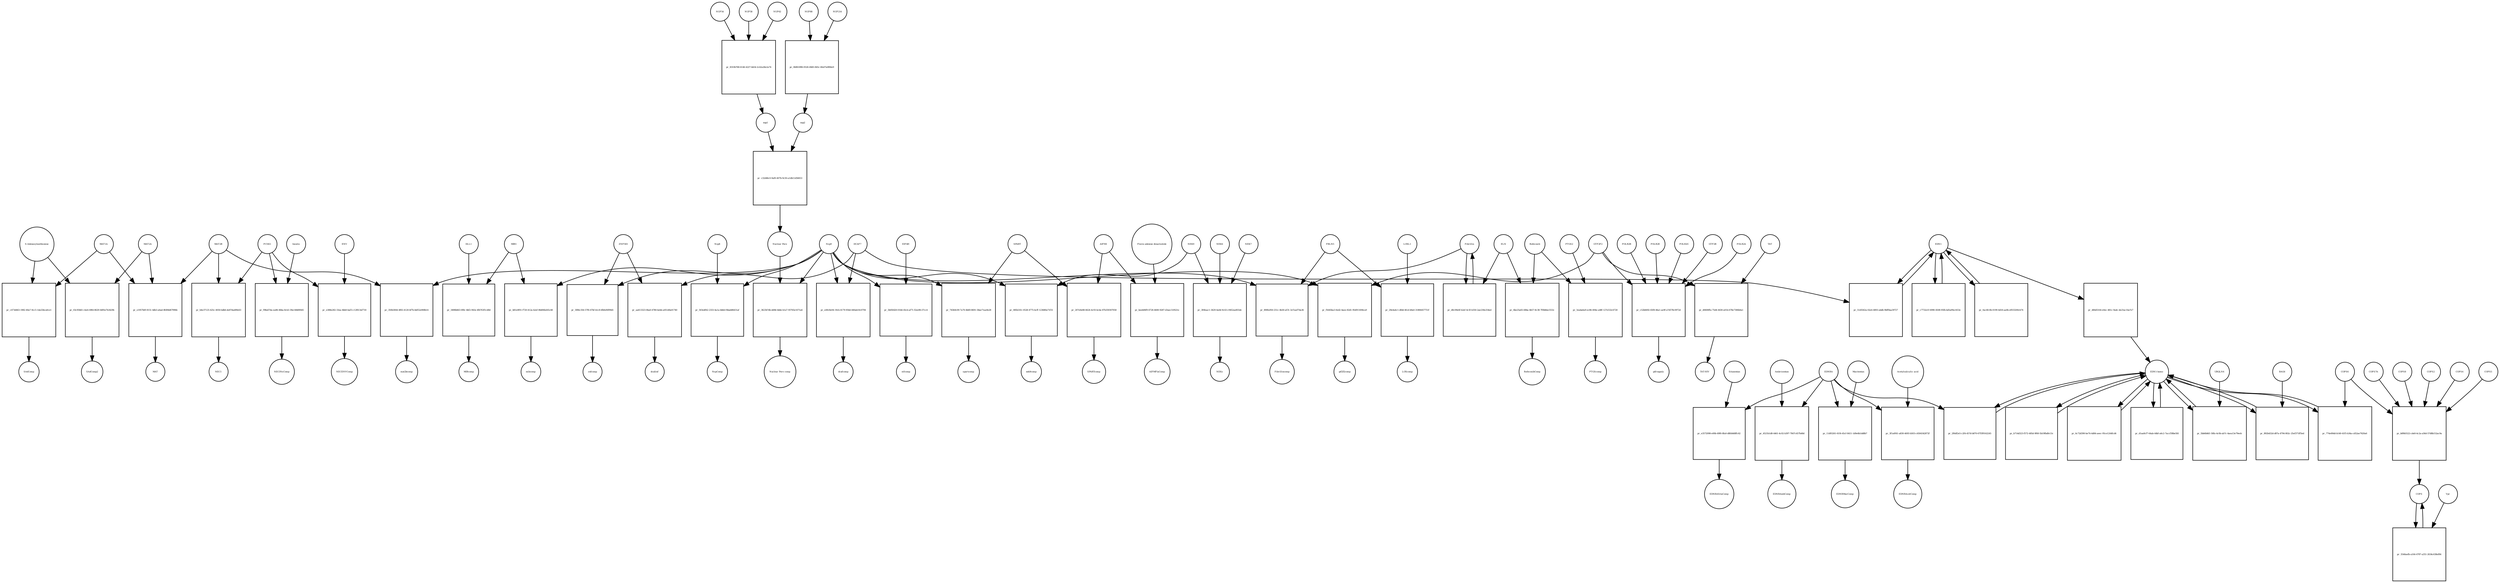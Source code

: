 strict digraph  {
EDN1 [annotation=urn_miriam_uniprot_P05305, bipartite=0, cls=macromolecule, fontsize=4, label=EDN1, shape=circle];
"pr_51d5562a-02e4-4893-abdb-9bff8aa39727" [annotation="", bipartite=1, cls=process, fontsize=4, label="pr_51d5562a-02e4-4893-abdb-9bff8aa39727", shape=square];
DCAF7 [annotation="urn_miriam_uniprot_P61962|urn_miriam_pubmed_16887337|urn_miriam_pubmed_16949367", bipartite=0, cls=macromolecule, fontsize=4, label=DCAF7, shape=circle];
"pr_c7732e1f-6990-4508-95fb-bd5a99a1453e" [annotation="", bipartite=1, cls=process, fontsize=4, label="pr_c7732e1f-6990-4508-95fb-bd5a99a1453e", shape=square];
NUP54 [annotation=urn_miriam_uniprot_Q7Z3B4, bipartite=0, cls=macromolecule, fontsize=4, label=NUP54, shape=circle];
"pr_8310b768-6146-4227-bb54-2c42a26e2a74" [annotation="", bipartite=1, cls=process, fontsize=4, label="pr_8310b768-6146-4227-bb54-2c42a26e2a74", shape=square];
nup1 [annotation=urn_miriam_pubmed_12196509, bipartite=0, cls=complex, fontsize=4, label=nup1, shape=circle];
NUP58 [annotation=urn_miriam_uniprot_Q9BVL2, bipartite=0, cls=macromolecule, fontsize=4, label=NUP58, shape=circle];
NUP62 [annotation=urn_miriam_uniprot_P37198, bipartite=0, cls=macromolecule, fontsize=4, label=NUP62, shape=circle];
GTF2F2 [annotation="urn_miriam_uniprot_P13984|urn_miriam_pubmed_10428810", bipartite=0, cls=macromolecule, fontsize=4, label=GTF2F2, shape=circle];
"pr_c52b6692-65f8-46a1-ae9f-a7d578c0972d" [annotation="", bipartite=1, cls=process, fontsize=4, label="pr_c52b6692-65f8-46a1-ae9f-a7d578c0972d", shape=square];
gtfrnapoly [annotation=urn_miriam_pubmed_26344197, bipartite=0, cls=complex, fontsize=4, label=gtfrnapoly, shape=circle];
GTF2B [annotation=urn_miriam_uniprot_Q00403, bipartite=0, cls=macromolecule, fontsize=4, label=GTF2B, shape=circle];
POLR2A [annotation=urn_miriam_uniprot_P30876, bipartite=0, cls=macromolecule, fontsize=4, label=POLR2A, shape=circle];
POLR2B [annotation=urn_miriam_uniprot_P30876, bipartite=0, cls=macromolecule, fontsize=4, label=POLR2B, shape=circle];
POLR2E [annotation=urn_miriam_uniprot_P19388, bipartite=0, cls=macromolecule, fontsize=4, label=POLR2E, shape=circle];
POLR2G [annotation=urn_miriam_uniprot_P62487, bipartite=0, cls=macromolecule, fontsize=4, label=POLR2G, shape=circle];
NEK9 [annotation=urn_miriam_uniprot_Q8TD19, bipartite=0, cls=macromolecule, fontsize=4, label=NEK9, shape=circle];
"pr_3f4faac1-3429-4a0d-9c43-c9452ae855dc" [annotation="", bipartite=1, cls=process, fontsize=4, label="pr_3f4faac1-3429-4a0d-9c43-c9452ae855dc", shape=square];
NEKs [annotation=urn_miriam_pubmed_28514442, bipartite=0, cls=complex, fontsize=4, label=NEKs, shape=circle];
NEK7 [annotation=urn_miriam_uniprot_Q8TDX7, bipartite=0, cls=macromolecule, fontsize=4, label=NEK7, shape=circle];
NEK6 [annotation=urn_miriam_uniprot_Q9HC98, bipartite=0, cls=macromolecule, fontsize=4, label=NEK6, shape=circle];
"pr_0ac4fc0b-0199-4d18-aa0b-ef033200cb74" [annotation="", bipartite=1, cls=process, fontsize=4, label="pr_0ac4fc0b-0199-4d18-aa0b-ef033200cb74", shape=square];
"EDN1-homo" [annotation=urn_miriam_pubmed_16713569, bipartite=0, cls=complex, fontsize=4, label="EDN1-homo", shape=circle];
"pr_b714d323-f572-485d-9f60-5b19fbdfe13c" [annotation="", bipartite=1, cls=process, fontsize=4, label="pr_b714d323-f572-485d-9f60-5b19fbdfe13c", shape=square];
"pr_6c72d390-be74-4d84-aeec-95ce1244fcd4" [annotation="", bipartite=1, cls=process, fontsize=4, label="pr_6c72d390-be74-4d84-aeec-95ce1244fcd4", shape=square];
COPS2 [annotation=urn_miriam_uniprot_P61201, bipartite=0, cls=macromolecule, fontsize=4, label=COPS2, shape=circle];
"pr_b89b5522-cde8-4c2a-a56d-57d8b152ac9a" [annotation="", bipartite=1, cls=process, fontsize=4, label="pr_b89b5522-cde8-4c2a-a56d-57d8b152ac9a", shape=square];
COPS [annotation=urn_miriam_pubmed_16045761, bipartite=0, cls=complex, fontsize=4, label=COPS, shape=circle];
COPS4 [annotation=urn_miriam_uniprot_Q9UBW8, bipartite=0, cls=macromolecule, fontsize=4, label=COPS4, shape=circle];
COPS5 [annotation=urn_miriam_uniprot_Q92905, bipartite=0, cls=macromolecule, fontsize=4, label=COPS5, shape=circle];
COPS6 [annotation=urn_miriam_uniprot_Q7L5N1, bipartite=0, cls=macromolecule, fontsize=4, label=COPS6, shape=circle];
COPS7A [annotation=urn_miriam_uniprot_Q9UBW8, bipartite=0, cls=macromolecule, fontsize=4, label=COPS7A, shape=circle];
COPS8 [annotation=urn_miriam_uniprot_Q99627, bipartite=0, cls=macromolecule, fontsize=4, label=COPS8, shape=circle];
MAT1A [annotation=urn_miriam_uniprot_Q00266, bipartite=0, cls=macromolecule, fontsize=4, label=MAT1A, shape=circle];
"pr_e1957b0f-8151-4db3-a6ad-8fd94d67996b" [annotation="", bipartite=1, cls=process, fontsize=4, label="pr_e1957b0f-8151-4db3-a6ad-8fd94d67996b", shape=square];
MAT [annotation=urn_miriam_pubmed_12671891, bipartite=0, cls=complex, fontsize=4, label=MAT, shape=circle];
MAT2A [annotation=urn_miriam_uniprot_P31153, bipartite=0, cls=macromolecule, fontsize=4, label=MAT2A, shape=circle];
MAT2B [annotation="urn_miriam_uniprot_Q9NZL9|urn_miriam_pubmed_10644686|urn_miriam_pubmed_23189196|urn_miriam_pubmed_25075345|urn_miriam_pubmed_23425511", bipartite=0, cls=macromolecule, fontsize=4, label=MAT2B, shape=circle];
FBLN5 [annotation=urn_miriam_uniprot_Q9UBX5, bipartite=0, cls=macromolecule, fontsize=4, label=FBLN5, shape=circle];
"pr_29e4a4c1-dfdd-4fcd-b9a0-31806457751f" [annotation="", bipartite=1, cls=process, fontsize=4, label="pr_29e4a4c1-dfdd-4fcd-b9a0-31806457751f", shape=square];
LOXcomp [annotation=urn_miriam_pubmed_14745449, bipartite=0, cls=complex, fontsize=4, label=LOXcomp, shape=circle];
LOXL1 [annotation=urn_miriam_uniprot_Q08397, bipartite=0, cls=macromolecule, fontsize=4, label=LOXL1, shape=circle];
Nsp9 [annotation="urn_miriam_uniprot_P0DTD1|urn_miriam_ncbiprotein_YP_009725305", bipartite=0, cls=macromolecule, fontsize=4, label=Nsp9, shape=circle];
"pr_350b3044-4f65-4120-bf7b-bbf52e908b14" [annotation="", bipartite=1, cls=process, fontsize=4, label="pr_350b3044-4f65-4120-bf7b-bbf52e908b14", shape=square];
mat2bcomp [annotation=urn_miriam_pubmed_32353859, bipartite=0, cls=complex, fontsize=4, label=mat2bcomp, shape=circle];
MIB1 [annotation="urn_miriam_uniprot_Q86YT6|urn_miriam_pubmed_24185901", bipartite=0, cls=macromolecule, fontsize=4, label=MIB1, shape=circle];
"pr_3498b663-0f8c-4bf2-943e-4fb763f1cd0d" [annotation="", bipartite=1, cls=process, fontsize=4, label="pr_3498b663-0f8c-4bf2-943e-4fb763f1cd0d", shape=square];
MIBcomp [annotation=urn_miriam_pubmed_21985982, bipartite=0, cls=complex, fontsize=4, label=MIBcomp, shape=circle];
DLL1 [annotation=urn_miriam_uniprot_O00548, bipartite=0, cls=macromolecule, fontsize=4, label=DLL1, shape=circle];
"pr_b4e37125-425c-4050-bdb6-de87dad09e63" [annotation="", bipartite=1, cls=process, fontsize=4, label="pr_b4e37125-425c-4050-bdb6-de87dad09e63", shape=square];
NEC1 [annotation=urn_miriam_pubmed_25544563, bipartite=0, cls=complex, fontsize=4, label=NEC1, shape=circle];
PCSK1 [annotation=urn_miriam_uniprot_F5H982, bipartite=0, cls=macromolecule, fontsize=4, label=PCSK1, shape=circle];
SPART [annotation=urn_miriam_uniprot_Q8N0X7, bipartite=0, cls=macromolecule, fontsize=4, label=SPART, shape=circle];
"pr_207e0e88-6624-4c93-bcbe-87b359307058" [annotation="", bipartite=1, cls=process, fontsize=4, label="pr_207e0e88-6624-4c93-bcbe-87b359307058", shape=square];
SPARTcomp [annotation=urn_miriam_pubmed_19765186, bipartite=0, cls=complex, fontsize=4, label=SPARTcomp, shape=circle];
AIFM1 [annotation=urn_miriam_uniprot_O95831, bipartite=0, cls=macromolecule, fontsize=4, label=AIFM1, shape=circle];
Nsp8 [annotation="urn_miriam_uniprot_P0DTD1|urn_miriam_ncbiprotein_YP_009725304|urn_miriam_taxonomy_2697049", bipartite=0, cls=macromolecule, fontsize=4, label=Nsp8, shape=circle];
"pr_503edf42-2333-4a1a-bb6d-f4bab86431af" [annotation="", bipartite=1, cls=process, fontsize=4, label="pr_503edf42-2333-4a1a-bb6d-f4bab86431af", shape=square];
NspComp [annotation=urn_miriam_pubmed_32296183, bipartite=0, cls=complex, fontsize=4, label=NspComp, shape=circle];
"pr_2f6df2e5-c2f4-457d-b870-67f3f9162245" [annotation="", bipartite=1, cls=process, fontsize=4, label="pr_2f6df2e5-c2f4-457d-b870-67f3f9162245", shape=square];
EDNRA [annotation=urn_miriam_uniprot_P25101, bipartite=0, cls=macromolecule, fontsize=4, label=EDNRA, shape=circle];
"pr_5bb6b8d1-58fa-4c0b-ab7c-4aea13e79eeb" [annotation="", bipartite=1, cls=process, fontsize=4, label="pr_5bb6b8d1-58fa-4c0b-ab7c-4aea13e79eeb", shape=square];
UBQLN4 [annotation=urn_miriam_uniprot_Q9NRR5, bipartite=0, cls=macromolecule, fontsize=4, label=UBQLN4, shape=circle];
"pr_774e69dd-b140-41f5-b34a-cd52ae7620a6" [annotation="", bipartite=1, cls=process, fontsize=4, label="pr_774e69dd-b140-41f5-b34a-cd52ae7620a6", shape=square];
Vpr [annotation="urn_miriam_uniprot_I2A5W5|urn_miriam_taxonomy_11676", bipartite=0, cls=macromolecule, fontsize=4, label=Vpr, shape=circle];
"pr_3546aefb-a164-4787-a351-2634c638ef84" [annotation="", bipartite=1, cls=process, fontsize=4, label="pr_3546aefb-a164-4787-a351-2634c638ef84", shape=square];
BAG6 [annotation=urn_miriam_uniprot_P46379, bipartite=0, cls=macromolecule, fontsize=4, label=BAG6, shape=circle];
"pr_892b432d-d87a-4794-802c-25ef371ff5ed" [annotation="", bipartite=1, cls=process, fontsize=4, label="pr_892b432d-d87a-4794-802c-25ef371ff5ed", shape=square];
"pr_d84d5164-e0ec-481c-9adc-de25ac1ba7e7" [annotation="", bipartite=1, cls=process, fontsize=4, label="pr_d84d5164-e0ec-481c-9adc-de25ac1ba7e7", shape=square];
"pr_d0600ffa-75d4-4430-a01b-678e7306b0a1" [annotation="", bipartite=1, cls=process, fontsize=4, label="pr_d0600ffa-75d4-4430-a01b-678e7306b0a1", shape=square];
"TAT-HIV" [annotation=urn_miriam_pubmed_8934526, bipartite=0, cls=complex, fontsize=4, label="TAT-HIV", shape=circle];
TAT [annotation="urn_miriam_uniprot_A6MI22|urn_miriam_taxonomy_11676", bipartite=0, cls=macromolecule, fontsize=4, label=TAT, shape=circle];
nup2 [annotation=urn_miriam_pubmed_9049309, bipartite=0, cls=complex, fontsize=4, label=nup2, shape=circle];
"pr_c32d46c0-9af0-407b-9c50-a1db11d56653" [annotation="", bipartite=1, cls=process, fontsize=4, label="pr_c32d46c0-9af0-407b-9c50-a1db11d56653", shape=square];
"Nuclear Pore" [annotation=urn_miriam_pubmed_32296183, bipartite=0, cls=complex, fontsize=4, label="Nuclear Pore", shape=circle];
NUP214 [annotation=urn_miriam_uniprot_P35658, bipartite=0, cls=macromolecule, fontsize=4, label=NUP214, shape=circle];
"pr_0b961896-0526-49d5-845c-6fa07a0f66e9" [annotation="", bipartite=1, cls=process, fontsize=4, label="pr_0b961896-0526-49d5-845c-6fa07a0f66e9", shape=square];
NUP88 [annotation="urn_miriam_uniprot_Q99567|urn_miriam_pubmed_30543681", bipartite=0, cls=macromolecule, fontsize=4, label=NUP88, shape=circle];
"pr_3623b7db-dd9d-4dde-b1a7-93765e1671a6" [annotation="", bipartite=1, cls=process, fontsize=4, label="pr_3623b7db-dd9d-4dde-b1a7-93765e1671a6", shape=square];
"Nuclear Pore comp" [annotation=urn_miriam_pubmed_32353859, bipartite=0, cls=complex, fontsize=4, label="Nuclear Pore comp", shape=circle];
ZNF503 [annotation=urn_miriam_uniprot_Q96F45, bipartite=0, cls=macromolecule, fontsize=4, label=ZNF503, shape=circle];
"pr_aa613323-0ba0-4780-bebb-a051d0a01740" [annotation="", bipartite=1, cls=process, fontsize=4, label="pr_aa613323-0ba0-4780-bebb-a051d0a01740", shape=square];
dcafznf [annotation=urn_miriam_pubmed_27705803, bipartite=0, cls=complex, fontsize=4, label=dcafznf, shape=circle];
"pr_b81e0f01-f720-412a-b2ef-86d06b265c48" [annotation="", bipartite=1, cls=process, fontsize=4, label="pr_b81e0f01-f720-412a-b2ef-86d06b265c48", shape=square];
mibcomp [annotation=urn_miriam_pubmed_32353859, bipartite=0, cls=complex, fontsize=4, label=mibcomp, shape=circle];
"pr_5f86c356-57f6-47bf-b1c8-6fbfef6f99d1" [annotation="", bipartite=1, cls=process, fontsize=4, label="pr_5f86c356-57f6-47bf-b1c8-6fbfef6f99d1", shape=square];
znfcomp [annotation=urn_miriam_pubmed_32353859, bipartite=0, cls=complex, fontsize=4, label=znfcomp, shape=circle];
"pr_e49c8e04-19cb-4179-954d-440ab10c0794" [annotation="", bipartite=1, cls=process, fontsize=4, label="pr_e49c8e04-19cb-4179-954d-440ab10c0794", shape=square];
dcafcomp [annotation=urn_miriam_pubmed_32353859, bipartite=0, cls=complex, fontsize=4, label=dcafcomp, shape=circle];
"pr_3b05fd20-01b6-45cb-af71-f2ee9fc37cc4" [annotation="", bipartite=1, cls=process, fontsize=4, label="pr_3b05fd20-01b6-45cb-af71-f2ee9fc37cc4", shape=square];
eifcomp [annotation=urn_miriam_pubmed_32353859, bipartite=0, cls=complex, fontsize=4, label=eifcomp, shape=circle];
EIF4H [annotation="urn_miriam_uniprot_Q15056|urn_miriam_pubmed_10585411|urn_miriam_pubmed_11418588", bipartite=0, cls=macromolecule, fontsize=4, label=EIF4H, shape=circle];
"pr_743b9c09-7a70-4b69-8691-58ae71aa9e28" [annotation="", bipartite=1, cls=process, fontsize=4, label="pr_743b9c09-7a70-4b69-8691-58ae71aa9e28", shape=square];
spartcomp [annotation=urn_miriam_pubmed_32353859, bipartite=0, cls=complex, fontsize=4, label=spartcomp, shape=circle];
"pr_085b31fc-0528-4775-bcff-123680a71f31" [annotation="", bipartite=1, cls=process, fontsize=4, label="pr_085b31fc-0528-4775-bcff-123680a71f31", shape=square];
nek9comp [annotation=urn_miriam_pubmed_32353859, bipartite=0, cls=complex, fontsize=4, label=nek9comp, shape=circle];
"pr_890fa950-251c-4b30-af31-3cf1aef7da36" [annotation="", bipartite=1, cls=process, fontsize=4, label="pr_890fa950-251c-4b30-af31-3cf1aef7da36", shape=square];
Fibrillincomp [annotation=urn_miriam_pubmed_32353859, bipartite=0, cls=complex, fontsize=4, label=Fibrillincomp, shape=circle];
Fibrillin [annotation="urn_miriam_pubmed_8702639|urn_miriam_pubmed_10825173|urn_miriam_pubmed_10544250", bipartite=0, cls=complex, fontsize=4, label=Fibrillin, shape=circle];
"pr_f5645ba3-0ed2-4aee-82d1-95d911694ca9" [annotation="", bipartite=1, cls=process, fontsize=4, label="pr_f5645ba3-0ed2-4aee-82d1-95d911694ca9", shape=square];
gtf2f2comp [annotation=urn_miriam_pubmed_32353859, bipartite=0, cls=complex, fontsize=4, label=gtf2f2comp, shape=circle];
"pr_d1aa8cf7-64ab-44bf-a6c2-7accf38be5fd" [annotation="", bipartite=1, cls=process, fontsize=4, label="pr_d1aa8cf7-64ab-44bf-a6c2-7accf38be5fd", shape=square];
"pr_d0c09e6f-b2ef-4c5f-b350-2ae230e254ed" [annotation="", bipartite=1, cls=process, fontsize=4, label="pr_d0c09e6f-b2ef-4c5f-b350-2ae230e254ed", shape=square];
ELN [annotation=urn_miriam_uniprot_P15502, bipartite=0, cls=macromolecule, fontsize=4, label=ELN, shape=circle];
"pr_c473d463-1982-40a7-9cc5-1da53bca0ce1" [annotation="", bipartite=1, cls=process, fontsize=4, label="pr_c473d463-1982-40a7-9cc5-1da53bca0ce1", shape=square];
SAdComp [annotation="urn_miriam_pubmed_12631701|urn_miriam_pubmed_12060674|urn_miriam_pubmed_11301045|urn_miriam_pubmed_12660248", bipartite=0, cls=complex, fontsize=4, label=SAdComp, shape=circle];
"S-Adenosylmethionine" [annotation="urn_miriam_pubchem.compound_34755|urn_miriam_chebi_CHEBI%3A15414", bipartite=0, cls="simple chemical", fontsize=4, label="S-Adenosylmethionine", shape=circle];
PTGS2 [annotation="", bipartite=0, cls=macromolecule, fontsize=4, label=PTGS2, shape=circle];
"pr_5eaba6a9-ec86-494e-a48f-127e532c6720" [annotation="", bipartite=1, cls=process, fontsize=4, label="pr_5eaba6a9-ec86-494e-a48f-127e532c6720", shape=square];
PTGScomp [annotation=urn_miriam_pubmed_20724158, bipartite=0, cls=complex, fontsize=4, label=PTGScomp, shape=circle];
Rofecoxib [annotation="urn_miriam_pubchem.compound_5090|urn_miriam_chebi_CHEBI%3A8887", bipartite=0, cls="simple chemical", fontsize=4, label=Rofecoxib, shape=circle];
"pr_03c958d1-cbe4-49fd-8629-0d95e7b3429b" [annotation="", bipartite=1, cls=process, fontsize=4, label="pr_03c958d1-cbe4-49fd-8629-0d95e7b3429b", shape=square];
SAdComp2 [annotation="urn_miriam_pubmed_12660248|urn_miriam_pubmed_12023972|urn_miriam_pubmed_11596649", bipartite=0, cls=complex, fontsize=4, label=SAdComp2, shape=circle];
"pr_f98a67da-ea86-46ba-8cb3-39a148d0f445" [annotation="", bipartite=1, cls=process, fontsize=4, label="pr_f98a67da-ea86-46ba-8cb3-39a148d0f445", shape=square];
NECINsComp [annotation="urn_miriam_pubmed_17016423|urn_miriam_pubmed_17139284", bipartite=0, cls=complex, fontsize=4, label=NECINsComp, shape=circle];
Insulin [annotation=urn_miriam_uniprot_P01308, bipartite=0, cls=macromolecule, fontsize=4, label=Insulin, shape=circle];
"pr_e388e282-33ea-4bb0-baf3-c12f613ef718" [annotation="", bipartite=1, cls=process, fontsize=4, label="pr_e388e282-33ea-4bb0-baf3-c12f613ef718", shape=square];
NECENVComp [annotation=urn_miriam_pubmed_8940009, bipartite=0, cls=complex, fontsize=4, label=NECENVComp, shape=circle];
ENV [annotation="urn_miriam_uniprot_A0A517FIL8|urn_miriam_taxonomy_11676", bipartite=0, cls=macromolecule, fontsize=4, label=ENV, shape=circle];
"pr_beeb06f9-6728-4600-9287-d3aec51f621e" [annotation="", bipartite=1, cls=process, fontsize=4, label="pr_beeb06f9-6728-4600-9287-d3aec51f621e", shape=square];
AIFMFlaComp [annotation="urn_miriam_pubmed_17016423|urn_miriam_pubmed_17139284|urn_miriam_pubmed_10592235", bipartite=0, cls=complex, fontsize=4, label=AIFMFlaComp, shape=circle];
"Flavin adenine dinucleotide" [annotation="urn_miriam_pubchem.compound_643975|urn_miriam_chebi_CHEBI%3A16238", bipartite=0, cls="simple chemical", fontsize=4, label="Flavin adenine dinucleotide", shape=circle];
"pr_e3572098-e00b-49f6-8fa0-d8fd448ffc62" [annotation="", bipartite=1, cls=process, fontsize=4, label="pr_e3572098-e00b-49f6-8fa0-d8fd448ffc62", shape=square];
EDNRASitaComp [annotation=urn_miriam_pubmed_17472992, bipartite=0, cls=complex, fontsize=4, label=EDNRASitaComp, shape=circle];
Sitaxentan [annotation="urn_miriam_pubchem.compound_643975|urn_miriam_chebi_CHEBI%3A135736", bipartite=0, cls="simple chemical", fontsize=4, label=Sitaxentan, shape=circle];
"pr_4521b1d8-4461-4c02-b397-7847c457b48d" [annotation="", bipartite=1, cls=process, fontsize=4, label="pr_4521b1d8-4461-4c02-b397-7847c457b48d", shape=square];
EDNRAmbComp [annotation=urn_miriam_pubmed_20811346, bipartite=0, cls=complex, fontsize=4, label=EDNRAmbComp, shape=circle];
Ambrisentan [annotation="urn_miriam_pubchem.compound_6918493|urn_miriam_chebi_CHEBI%3A135949", bipartite=0, cls="simple chemical", fontsize=4, label=Ambrisentan, shape=circle];
"pr_11d93261-61f4-45cf-8411-1d9e6b1dd8b7" [annotation="", bipartite=1, cls=process, fontsize=4, label="pr_11d93261-61f4-45cf-8411-1d9e6b1dd8b7", shape=square];
EDNRMacComp [annotation="urn_miriam_pubmed_24261583|urn_miriam_pubmed_22862294|urn_miriam_pubmed_22458347", bipartite=0, cls=complex, fontsize=4, label=EDNRMacComp, shape=circle];
Macitentan [annotation="urn_miriam_pubchem.compound_16004692|urn_miriam_chebi_CHEBI%3A76607", bipartite=0, cls="simple chemical", fontsize=4, label=Macitentan, shape=circle];
"pr_3f1a0f41-a830-4693-b503-c4504342872f" [annotation="", bipartite=1, cls=process, fontsize=4, label="pr_3f1a0f41-a830-4693-b503-c4504342872f", shape=square];
EDNRAcetComp [annotation=urn_miriam_pubmed_10727528, bipartite=0, cls=complex, fontsize=4, label=EDNRAcetComp, shape=circle];
"Acetylsalicylic acid" [annotation="urn_miriam_pubchem.compound_2244|urn_miriam_chebi_CHEBI%3A15365", bipartite=0, cls="simple chemical", fontsize=4, label="Acetylsalicylic acid", shape=circle];
"pr_6be25a65-68ba-4b57-8c38-7f0b8da1553c" [annotation="", bipartite=1, cls=process, fontsize=4, label="pr_6be25a65-68ba-4b57-8c38-7f0b8da1553c", shape=square];
RofecoxibComp [annotation="urn_miriam_pubmed_17620346|urn_miriam_pubmed_16679386", bipartite=0, cls=complex, fontsize=4, label=RofecoxibComp, shape=circle];
EDN1 -> "pr_51d5562a-02e4-4893-abdb-9bff8aa39727"  [annotation="", interaction_type=consumption];
EDN1 -> "pr_c7732e1f-6990-4508-95fb-bd5a99a1453e"  [annotation="", interaction_type=consumption];
EDN1 -> "pr_0ac4fc0b-0199-4d18-aa0b-ef033200cb74"  [annotation="", interaction_type=consumption];
EDN1 -> "pr_d84d5164-e0ec-481c-9adc-de25ac1ba7e7"  [annotation="", interaction_type=consumption];
"pr_51d5562a-02e4-4893-abdb-9bff8aa39727" -> EDN1  [annotation="", interaction_type=production];
DCAF7 -> "pr_51d5562a-02e4-4893-abdb-9bff8aa39727"  [annotation=urn_miriam_pubmed_27880803, interaction_type=catalysis];
DCAF7 -> "pr_aa613323-0ba0-4780-bebb-a051d0a01740"  [annotation="", interaction_type=consumption];
DCAF7 -> "pr_e49c8e04-19cb-4179-954d-440ab10c0794"  [annotation="", interaction_type=consumption];
"pr_c7732e1f-6990-4508-95fb-bd5a99a1453e" -> EDN1  [annotation="", interaction_type=production];
NUP54 -> "pr_8310b768-6146-4227-bb54-2c42a26e2a74"  [annotation="", interaction_type=consumption];
"pr_8310b768-6146-4227-bb54-2c42a26e2a74" -> nup1  [annotation="", interaction_type=production];
nup1 -> "pr_c32d46c0-9af0-407b-9c50-a1db11d56653"  [annotation="", interaction_type=consumption];
NUP58 -> "pr_8310b768-6146-4227-bb54-2c42a26e2a74"  [annotation="", interaction_type=consumption];
NUP62 -> "pr_8310b768-6146-4227-bb54-2c42a26e2a74"  [annotation="", interaction_type=consumption];
GTF2F2 -> "pr_c52b6692-65f8-46a1-ae9f-a7d578c0972d"  [annotation="", interaction_type=consumption];
GTF2F2 -> "pr_d0600ffa-75d4-4430-a01b-678e7306b0a1"  [annotation="", interaction_type=consumption];
GTF2F2 -> "pr_f5645ba3-0ed2-4aee-82d1-95d911694ca9"  [annotation="", interaction_type=consumption];
"pr_c52b6692-65f8-46a1-ae9f-a7d578c0972d" -> gtfrnapoly  [annotation="", interaction_type=production];
GTF2B -> "pr_c52b6692-65f8-46a1-ae9f-a7d578c0972d"  [annotation="", interaction_type=consumption];
POLR2A -> "pr_c52b6692-65f8-46a1-ae9f-a7d578c0972d"  [annotation="", interaction_type=consumption];
POLR2B -> "pr_c52b6692-65f8-46a1-ae9f-a7d578c0972d"  [annotation="", interaction_type=consumption];
POLR2E -> "pr_c52b6692-65f8-46a1-ae9f-a7d578c0972d"  [annotation="", interaction_type=consumption];
POLR2G -> "pr_c52b6692-65f8-46a1-ae9f-a7d578c0972d"  [annotation="", interaction_type=consumption];
NEK9 -> "pr_3f4faac1-3429-4a0d-9c43-c9452ae855dc"  [annotation="", interaction_type=consumption];
NEK9 -> "pr_085b31fc-0528-4775-bcff-123680a71f31"  [annotation="", interaction_type=consumption];
"pr_3f4faac1-3429-4a0d-9c43-c9452ae855dc" -> NEKs  [annotation="", interaction_type=production];
NEK7 -> "pr_3f4faac1-3429-4a0d-9c43-c9452ae855dc"  [annotation="", interaction_type=consumption];
NEK6 -> "pr_3f4faac1-3429-4a0d-9c43-c9452ae855dc"  [annotation="", interaction_type=consumption];
"pr_0ac4fc0b-0199-4d18-aa0b-ef033200cb74" -> EDN1  [annotation="", interaction_type=production];
"EDN1-homo" -> "pr_b714d323-f572-485d-9f60-5b19fbdfe13c"  [annotation="", interaction_type=consumption];
"EDN1-homo" -> "pr_6c72d390-be74-4d84-aeec-95ce1244fcd4"  [annotation="", interaction_type=consumption];
"EDN1-homo" -> "pr_2f6df2e5-c2f4-457d-b870-67f3f9162245"  [annotation="", interaction_type=consumption];
"EDN1-homo" -> "pr_5bb6b8d1-58fa-4c0b-ab7c-4aea13e79eeb"  [annotation="", interaction_type=consumption];
"EDN1-homo" -> "pr_774e69dd-b140-41f5-b34a-cd52ae7620a6"  [annotation="", interaction_type=consumption];
"EDN1-homo" -> "pr_892b432d-d87a-4794-802c-25ef371ff5ed"  [annotation="", interaction_type=consumption];
"EDN1-homo" -> "pr_d1aa8cf7-64ab-44bf-a6c2-7accf38be5fd"  [annotation="", interaction_type=consumption];
"pr_b714d323-f572-485d-9f60-5b19fbdfe13c" -> "EDN1-homo"  [annotation="", interaction_type=production];
"pr_6c72d390-be74-4d84-aeec-95ce1244fcd4" -> "EDN1-homo"  [annotation="", interaction_type=production];
COPS2 -> "pr_b89b5522-cde8-4c2a-a56d-57d8b152ac9a"  [annotation="", interaction_type=consumption];
"pr_b89b5522-cde8-4c2a-a56d-57d8b152ac9a" -> COPS  [annotation="", interaction_type=production];
COPS -> "pr_3546aefb-a164-4787-a351-2634c638ef84"  [annotation="", interaction_type=consumption];
COPS4 -> "pr_b89b5522-cde8-4c2a-a56d-57d8b152ac9a"  [annotation="", interaction_type=consumption];
COPS5 -> "pr_b89b5522-cde8-4c2a-a56d-57d8b152ac9a"  [annotation="", interaction_type=consumption];
COPS6 -> "pr_b89b5522-cde8-4c2a-a56d-57d8b152ac9a"  [annotation="", interaction_type=consumption];
COPS6 -> "pr_774e69dd-b140-41f5-b34a-cd52ae7620a6"  [annotation="", interaction_type=consumption];
COPS7A -> "pr_b89b5522-cde8-4c2a-a56d-57d8b152ac9a"  [annotation="", interaction_type=consumption];
COPS8 -> "pr_b89b5522-cde8-4c2a-a56d-57d8b152ac9a"  [annotation="", interaction_type=consumption];
MAT1A -> "pr_e1957b0f-8151-4db3-a6ad-8fd94d67996b"  [annotation="", interaction_type=consumption];
MAT1A -> "pr_c473d463-1982-40a7-9cc5-1da53bca0ce1"  [annotation="", interaction_type=consumption];
"pr_e1957b0f-8151-4db3-a6ad-8fd94d67996b" -> MAT  [annotation="", interaction_type=production];
MAT2A -> "pr_e1957b0f-8151-4db3-a6ad-8fd94d67996b"  [annotation="", interaction_type=consumption];
MAT2A -> "pr_03c958d1-cbe4-49fd-8629-0d95e7b3429b"  [annotation="", interaction_type=consumption];
MAT2B -> "pr_e1957b0f-8151-4db3-a6ad-8fd94d67996b"  [annotation="", interaction_type=consumption];
MAT2B -> "pr_350b3044-4f65-4120-bf7b-bbf52e908b14"  [annotation="", interaction_type=consumption];
MAT2B -> "pr_b4e37125-425c-4050-bdb6-de87dad09e63"  [annotation="", interaction_type=consumption];
FBLN5 -> "pr_29e4a4c1-dfdd-4fcd-b9a0-31806457751f"  [annotation="", interaction_type=consumption];
FBLN5 -> "pr_890fa950-251c-4b30-af31-3cf1aef7da36"  [annotation="", interaction_type=consumption];
"pr_29e4a4c1-dfdd-4fcd-b9a0-31806457751f" -> LOXcomp  [annotation="", interaction_type=production];
LOXL1 -> "pr_29e4a4c1-dfdd-4fcd-b9a0-31806457751f"  [annotation="", interaction_type=consumption];
Nsp9 -> "pr_350b3044-4f65-4120-bf7b-bbf52e908b14"  [annotation="", interaction_type=consumption];
Nsp9 -> "pr_503edf42-2333-4a1a-bb6d-f4bab86431af"  [annotation="", interaction_type=consumption];
Nsp9 -> "pr_3623b7db-dd9d-4dde-b1a7-93765e1671a6"  [annotation="", interaction_type=consumption];
Nsp9 -> "pr_b81e0f01-f720-412a-b2ef-86d06b265c48"  [annotation="", interaction_type=consumption];
Nsp9 -> "pr_5f86c356-57f6-47bf-b1c8-6fbfef6f99d1"  [annotation="", interaction_type=consumption];
Nsp9 -> "pr_e49c8e04-19cb-4179-954d-440ab10c0794"  [annotation="", interaction_type=consumption];
Nsp9 -> "pr_3b05fd20-01b6-45cb-af71-f2ee9fc37cc4"  [annotation="", interaction_type=consumption];
Nsp9 -> "pr_743b9c09-7a70-4b69-8691-58ae71aa9e28"  [annotation="", interaction_type=consumption];
Nsp9 -> "pr_085b31fc-0528-4775-bcff-123680a71f31"  [annotation="", interaction_type=consumption];
Nsp9 -> "pr_890fa950-251c-4b30-af31-3cf1aef7da36"  [annotation="", interaction_type=consumption];
Nsp9 -> "pr_f5645ba3-0ed2-4aee-82d1-95d911694ca9"  [annotation="", interaction_type=consumption];
"pr_350b3044-4f65-4120-bf7b-bbf52e908b14" -> mat2bcomp  [annotation="", interaction_type=production];
MIB1 -> "pr_3498b663-0f8c-4bf2-943e-4fb763f1cd0d"  [annotation="", interaction_type=consumption];
MIB1 -> "pr_b81e0f01-f720-412a-b2ef-86d06b265c48"  [annotation="", interaction_type=consumption];
"pr_3498b663-0f8c-4bf2-943e-4fb763f1cd0d" -> MIBcomp  [annotation="", interaction_type=production];
DLL1 -> "pr_3498b663-0f8c-4bf2-943e-4fb763f1cd0d"  [annotation="", interaction_type=consumption];
"pr_b4e37125-425c-4050-bdb6-de87dad09e63" -> NEC1  [annotation="", interaction_type=production];
PCSK1 -> "pr_b4e37125-425c-4050-bdb6-de87dad09e63"  [annotation="", interaction_type=consumption];
PCSK1 -> "pr_f98a67da-ea86-46ba-8cb3-39a148d0f445"  [annotation="", interaction_type=consumption];
PCSK1 -> "pr_e388e282-33ea-4bb0-baf3-c12f613ef718"  [annotation="", interaction_type=consumption];
SPART -> "pr_207e0e88-6624-4c93-bcbe-87b359307058"  [annotation="", interaction_type=consumption];
SPART -> "pr_743b9c09-7a70-4b69-8691-58ae71aa9e28"  [annotation="", interaction_type=consumption];
"pr_207e0e88-6624-4c93-bcbe-87b359307058" -> SPARTcomp  [annotation="", interaction_type=production];
AIFM1 -> "pr_207e0e88-6624-4c93-bcbe-87b359307058"  [annotation="", interaction_type=consumption];
AIFM1 -> "pr_beeb06f9-6728-4600-9287-d3aec51f621e"  [annotation="", interaction_type=consumption];
Nsp8 -> "pr_503edf42-2333-4a1a-bb6d-f4bab86431af"  [annotation="", interaction_type=consumption];
"pr_503edf42-2333-4a1a-bb6d-f4bab86431af" -> NspComp  [annotation="", interaction_type=production];
"pr_2f6df2e5-c2f4-457d-b870-67f3f9162245" -> "EDN1-homo"  [annotation="", interaction_type=production];
EDNRA -> "pr_2f6df2e5-c2f4-457d-b870-67f3f9162245"  [annotation="", interaction_type=consumption];
EDNRA -> "pr_e3572098-e00b-49f6-8fa0-d8fd448ffc62"  [annotation="", interaction_type=consumption];
EDNRA -> "pr_4521b1d8-4461-4c02-b397-7847c457b48d"  [annotation="", interaction_type=consumption];
EDNRA -> "pr_11d93261-61f4-45cf-8411-1d9e6b1dd8b7"  [annotation="", interaction_type=consumption];
EDNRA -> "pr_3f1a0f41-a830-4693-b503-c4504342872f"  [annotation="", interaction_type=consumption];
"pr_5bb6b8d1-58fa-4c0b-ab7c-4aea13e79eeb" -> "EDN1-homo"  [annotation="", interaction_type=production];
UBQLN4 -> "pr_5bb6b8d1-58fa-4c0b-ab7c-4aea13e79eeb"  [annotation="", interaction_type=consumption];
"pr_774e69dd-b140-41f5-b34a-cd52ae7620a6" -> "EDN1-homo"  [annotation="", interaction_type=production];
Vpr -> "pr_3546aefb-a164-4787-a351-2634c638ef84"  [annotation="", interaction_type=consumption];
"pr_3546aefb-a164-4787-a351-2634c638ef84" -> COPS  [annotation="", interaction_type=production];
BAG6 -> "pr_892b432d-d87a-4794-802c-25ef371ff5ed"  [annotation="", interaction_type=consumption];
"pr_892b432d-d87a-4794-802c-25ef371ff5ed" -> "EDN1-homo"  [annotation="", interaction_type=production];
"pr_d84d5164-e0ec-481c-9adc-de25ac1ba7e7" -> "EDN1-homo"  [annotation="", interaction_type=production];
"pr_d0600ffa-75d4-4430-a01b-678e7306b0a1" -> "TAT-HIV"  [annotation="", interaction_type=production];
TAT -> "pr_d0600ffa-75d4-4430-a01b-678e7306b0a1"  [annotation="", interaction_type=consumption];
nup2 -> "pr_c32d46c0-9af0-407b-9c50-a1db11d56653"  [annotation="", interaction_type=consumption];
"pr_c32d46c0-9af0-407b-9c50-a1db11d56653" -> "Nuclear Pore"  [annotation="", interaction_type=production];
"Nuclear Pore" -> "pr_3623b7db-dd9d-4dde-b1a7-93765e1671a6"  [annotation="", interaction_type=consumption];
NUP214 -> "pr_0b961896-0526-49d5-845c-6fa07a0f66e9"  [annotation="", interaction_type=consumption];
"pr_0b961896-0526-49d5-845c-6fa07a0f66e9" -> nup2  [annotation="", interaction_type=production];
NUP88 -> "pr_0b961896-0526-49d5-845c-6fa07a0f66e9"  [annotation="", interaction_type=consumption];
"pr_3623b7db-dd9d-4dde-b1a7-93765e1671a6" -> "Nuclear Pore comp"  [annotation="", interaction_type=production];
ZNF503 -> "pr_aa613323-0ba0-4780-bebb-a051d0a01740"  [annotation="", interaction_type=consumption];
ZNF503 -> "pr_5f86c356-57f6-47bf-b1c8-6fbfef6f99d1"  [annotation="", interaction_type=consumption];
"pr_aa613323-0ba0-4780-bebb-a051d0a01740" -> dcafznf  [annotation="", interaction_type=production];
"pr_b81e0f01-f720-412a-b2ef-86d06b265c48" -> mibcomp  [annotation="", interaction_type=production];
"pr_5f86c356-57f6-47bf-b1c8-6fbfef6f99d1" -> znfcomp  [annotation="", interaction_type=production];
"pr_e49c8e04-19cb-4179-954d-440ab10c0794" -> dcafcomp  [annotation="", interaction_type=production];
"pr_3b05fd20-01b6-45cb-af71-f2ee9fc37cc4" -> eifcomp  [annotation="", interaction_type=production];
EIF4H -> "pr_3b05fd20-01b6-45cb-af71-f2ee9fc37cc4"  [annotation="", interaction_type=consumption];
"pr_743b9c09-7a70-4b69-8691-58ae71aa9e28" -> spartcomp  [annotation="", interaction_type=production];
"pr_085b31fc-0528-4775-bcff-123680a71f31" -> nek9comp  [annotation="", interaction_type=production];
"pr_890fa950-251c-4b30-af31-3cf1aef7da36" -> Fibrillincomp  [annotation="", interaction_type=production];
Fibrillin -> "pr_890fa950-251c-4b30-af31-3cf1aef7da36"  [annotation="", interaction_type=consumption];
Fibrillin -> "pr_d0c09e6f-b2ef-4c5f-b350-2ae230e254ed"  [annotation="", interaction_type=consumption];
"pr_f5645ba3-0ed2-4aee-82d1-95d911694ca9" -> gtf2f2comp  [annotation="", interaction_type=production];
"pr_d1aa8cf7-64ab-44bf-a6c2-7accf38be5fd" -> "EDN1-homo"  [annotation="", interaction_type=production];
"pr_d0c09e6f-b2ef-4c5f-b350-2ae230e254ed" -> Fibrillin  [annotation="", interaction_type=production];
ELN -> "pr_d0c09e6f-b2ef-4c5f-b350-2ae230e254ed"  [annotation="", interaction_type=consumption];
ELN -> "pr_6be25a65-68ba-4b57-8c38-7f0b8da1553c"  [annotation="", interaction_type=consumption];
"pr_c473d463-1982-40a7-9cc5-1da53bca0ce1" -> SAdComp  [annotation="", interaction_type=production];
"S-Adenosylmethionine" -> "pr_c473d463-1982-40a7-9cc5-1da53bca0ce1"  [annotation="", interaction_type=consumption];
"S-Adenosylmethionine" -> "pr_03c958d1-cbe4-49fd-8629-0d95e7b3429b"  [annotation="", interaction_type=consumption];
PTGS2 -> "pr_5eaba6a9-ec86-494e-a48f-127e532c6720"  [annotation="", interaction_type=consumption];
"pr_5eaba6a9-ec86-494e-a48f-127e532c6720" -> PTGScomp  [annotation="", interaction_type=production];
Rofecoxib -> "pr_5eaba6a9-ec86-494e-a48f-127e532c6720"  [annotation="", interaction_type=consumption];
Rofecoxib -> "pr_6be25a65-68ba-4b57-8c38-7f0b8da1553c"  [annotation="", interaction_type=consumption];
"pr_03c958d1-cbe4-49fd-8629-0d95e7b3429b" -> SAdComp2  [annotation="", interaction_type=production];
"pr_f98a67da-ea86-46ba-8cb3-39a148d0f445" -> NECINsComp  [annotation="", interaction_type=production];
Insulin -> "pr_f98a67da-ea86-46ba-8cb3-39a148d0f445"  [annotation="", interaction_type=consumption];
"pr_e388e282-33ea-4bb0-baf3-c12f613ef718" -> NECENVComp  [annotation="", interaction_type=production];
ENV -> "pr_e388e282-33ea-4bb0-baf3-c12f613ef718"  [annotation="", interaction_type=consumption];
"pr_beeb06f9-6728-4600-9287-d3aec51f621e" -> AIFMFlaComp  [annotation="", interaction_type=production];
"Flavin adenine dinucleotide" -> "pr_beeb06f9-6728-4600-9287-d3aec51f621e"  [annotation="", interaction_type=consumption];
"pr_e3572098-e00b-49f6-8fa0-d8fd448ffc62" -> EDNRASitaComp  [annotation="", interaction_type=production];
Sitaxentan -> "pr_e3572098-e00b-49f6-8fa0-d8fd448ffc62"  [annotation="", interaction_type=consumption];
"pr_4521b1d8-4461-4c02-b397-7847c457b48d" -> EDNRAmbComp  [annotation="", interaction_type=production];
Ambrisentan -> "pr_4521b1d8-4461-4c02-b397-7847c457b48d"  [annotation="", interaction_type=consumption];
"pr_11d93261-61f4-45cf-8411-1d9e6b1dd8b7" -> EDNRMacComp  [annotation="", interaction_type=production];
Macitentan -> "pr_11d93261-61f4-45cf-8411-1d9e6b1dd8b7"  [annotation="", interaction_type=consumption];
"pr_3f1a0f41-a830-4693-b503-c4504342872f" -> EDNRAcetComp  [annotation="", interaction_type=production];
"Acetylsalicylic acid" -> "pr_3f1a0f41-a830-4693-b503-c4504342872f"  [annotation="", interaction_type=consumption];
"pr_6be25a65-68ba-4b57-8c38-7f0b8da1553c" -> RofecoxibComp  [annotation="", interaction_type=production];
}
